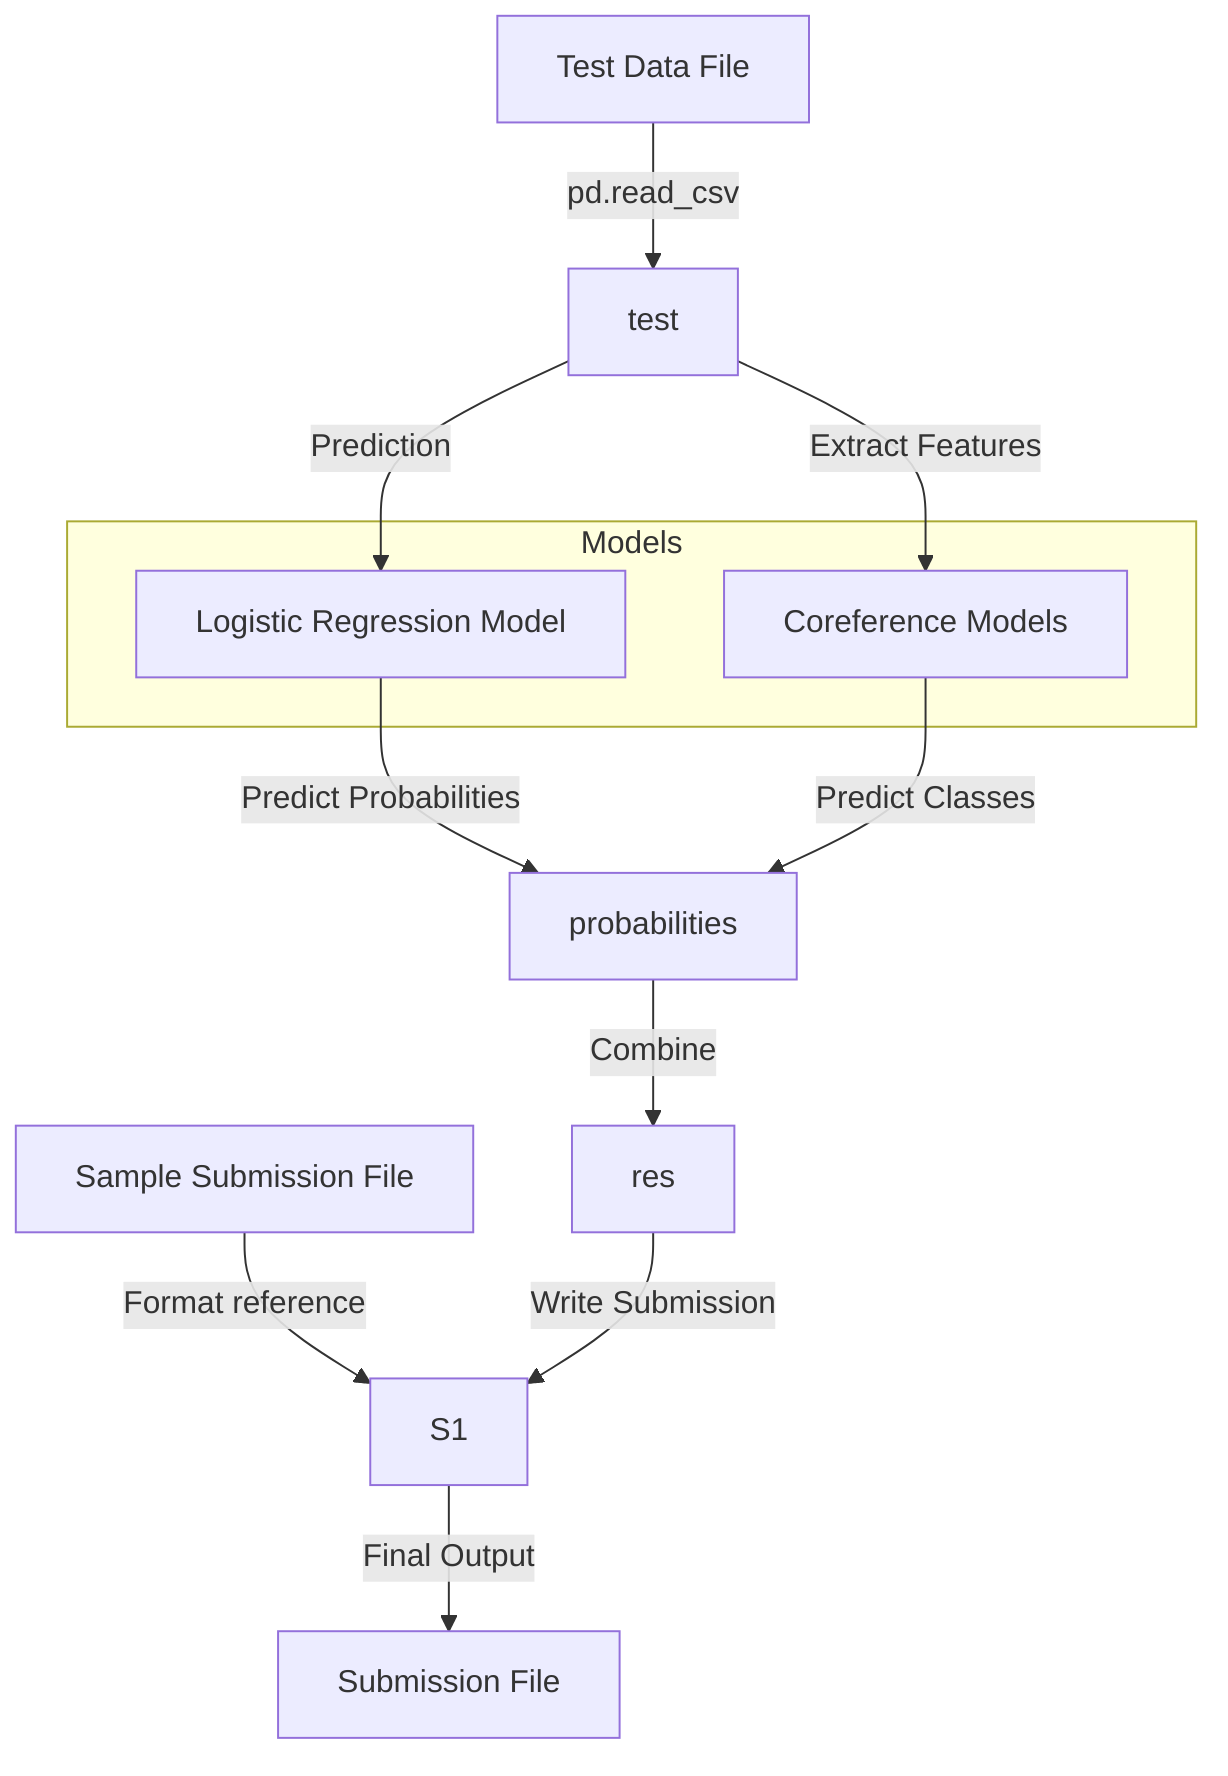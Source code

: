 flowchart TD
    %% Data Sources
    DS1[Test Data File] -->|pd.read_csv| D1[test]
    DS2[Sample Submission File] -->|Format reference| S1

    %% Data Variables and Flow
    D1 -->|Prediction| M1[Logistic Regression Model]
    D1 -->|Extract Features| M2[Coreference Models]
    M1 -->|Predict Probabilities| P1[probabilities]
    M2 -->|Predict Classes| P1
    P1 -->|Combine| C1[res]
    C1 -->|Write Submission| S1
    
    %% Models
    subgraph Models
        M1
        M2
    end

    %% Submission
    S1 -->|Final Output| OP1[Submission File]